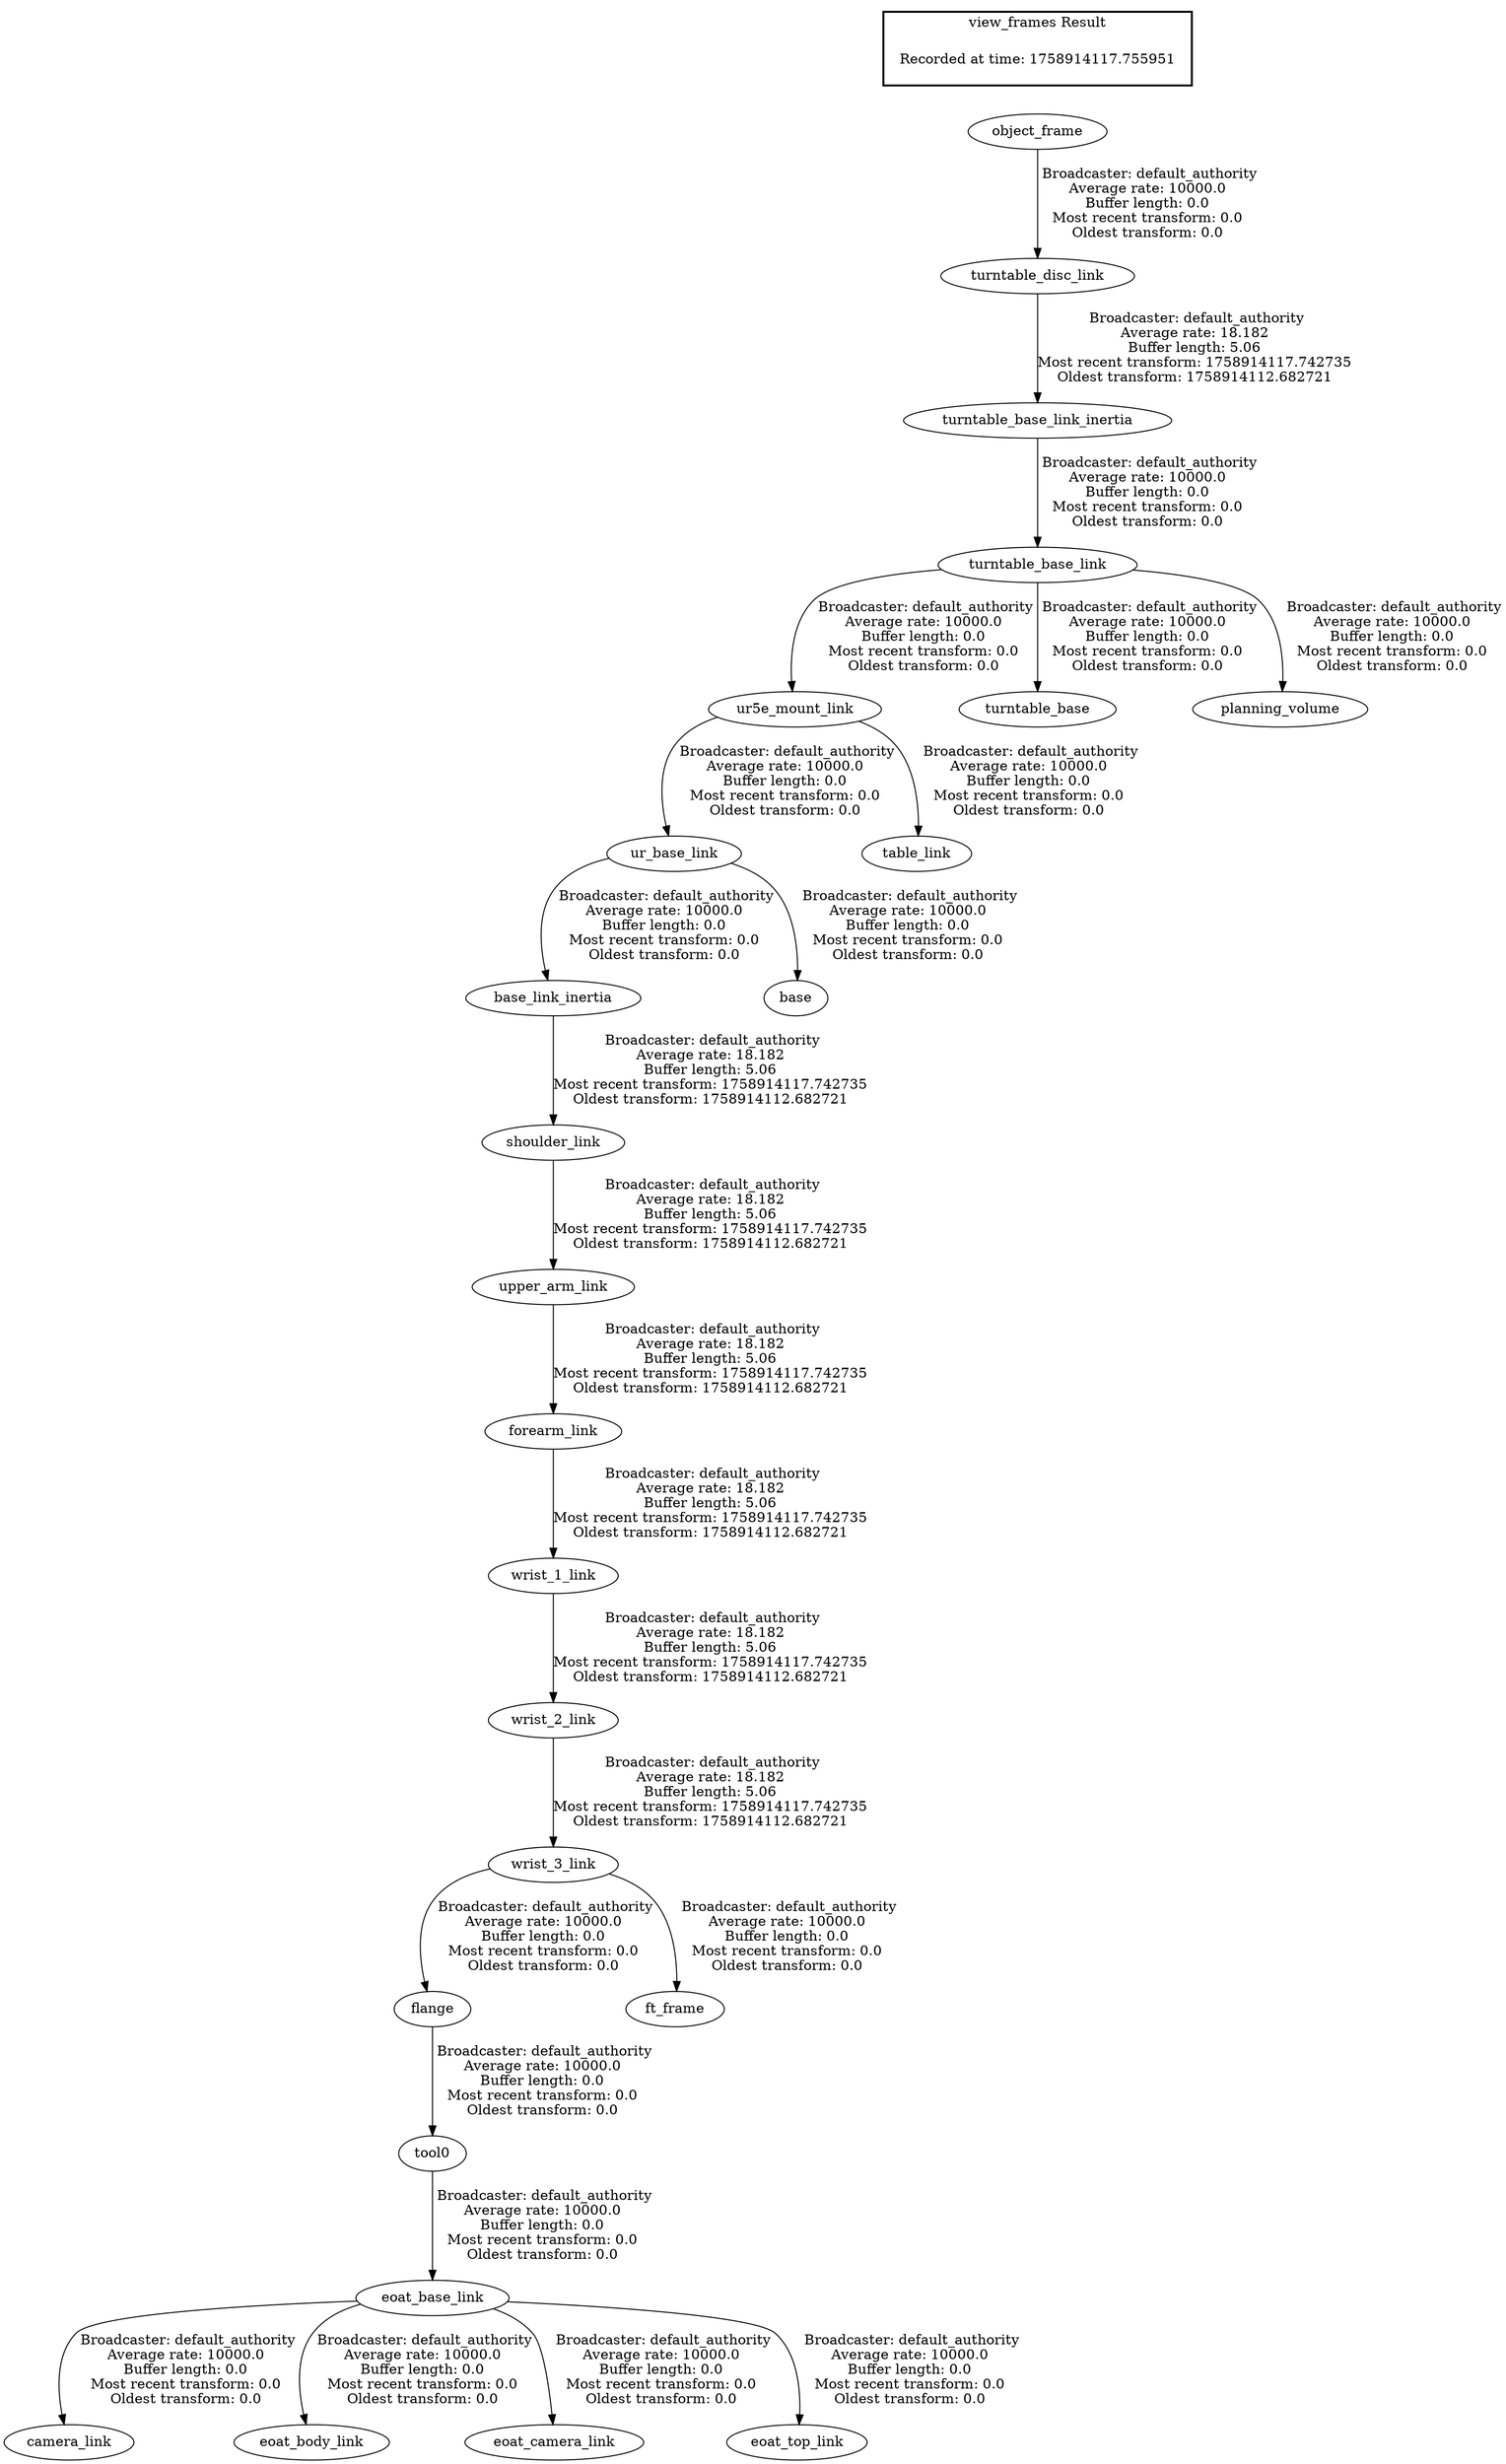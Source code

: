 digraph G {
"upper_arm_link" -> "forearm_link"[label=" Broadcaster: default_authority\nAverage rate: 18.182\nBuffer length: 5.06\nMost recent transform: 1758914117.742735\nOldest transform: 1758914112.682721\n"];
"shoulder_link" -> "upper_arm_link"[label=" Broadcaster: default_authority\nAverage rate: 18.182\nBuffer length: 5.06\nMost recent transform: 1758914117.742735\nOldest transform: 1758914112.682721\n"];
"base_link_inertia" -> "shoulder_link"[label=" Broadcaster: default_authority\nAverage rate: 18.182\nBuffer length: 5.06\nMost recent transform: 1758914117.742735\nOldest transform: 1758914112.682721\n"];
"ur_base_link" -> "base_link_inertia"[label=" Broadcaster: default_authority\nAverage rate: 10000.0\nBuffer length: 0.0\nMost recent transform: 0.0\nOldest transform: 0.0\n"];
"turntable_disc_link" -> "turntable_base_link_inertia"[label=" Broadcaster: default_authority\nAverage rate: 18.182\nBuffer length: 5.06\nMost recent transform: 1758914117.742735\nOldest transform: 1758914112.682721\n"];
"object_frame" -> "turntable_disc_link"[label=" Broadcaster: default_authority\nAverage rate: 10000.0\nBuffer length: 0.0\nMost recent transform: 0.0\nOldest transform: 0.0\n"];
"forearm_link" -> "wrist_1_link"[label=" Broadcaster: default_authority\nAverage rate: 18.182\nBuffer length: 5.06\nMost recent transform: 1758914117.742735\nOldest transform: 1758914112.682721\n"];
"wrist_1_link" -> "wrist_2_link"[label=" Broadcaster: default_authority\nAverage rate: 18.182\nBuffer length: 5.06\nMost recent transform: 1758914117.742735\nOldest transform: 1758914112.682721\n"];
"wrist_2_link" -> "wrist_3_link"[label=" Broadcaster: default_authority\nAverage rate: 18.182\nBuffer length: 5.06\nMost recent transform: 1758914117.742735\nOldest transform: 1758914112.682721\n"];
"turntable_base_link_inertia" -> "turntable_base_link"[label=" Broadcaster: default_authority\nAverage rate: 10000.0\nBuffer length: 0.0\nMost recent transform: 0.0\nOldest transform: 0.0\n"];
"turntable_base_link" -> "ur5e_mount_link"[label=" Broadcaster: default_authority\nAverage rate: 10000.0\nBuffer length: 0.0\nMost recent transform: 0.0\nOldest transform: 0.0\n"];
"eoat_base_link" -> "camera_link"[label=" Broadcaster: default_authority\nAverage rate: 10000.0\nBuffer length: 0.0\nMost recent transform: 0.0\nOldest transform: 0.0\n"];
"tool0" -> "eoat_base_link"[label=" Broadcaster: default_authority\nAverage rate: 10000.0\nBuffer length: 0.0\nMost recent transform: 0.0\nOldest transform: 0.0\n"];
"flange" -> "tool0"[label=" Broadcaster: default_authority\nAverage rate: 10000.0\nBuffer length: 0.0\nMost recent transform: 0.0\nOldest transform: 0.0\n"];
"eoat_base_link" -> "eoat_body_link"[label=" Broadcaster: default_authority\nAverage rate: 10000.0\nBuffer length: 0.0\nMost recent transform: 0.0\nOldest transform: 0.0\n"];
"eoat_base_link" -> "eoat_camera_link"[label=" Broadcaster: default_authority\nAverage rate: 10000.0\nBuffer length: 0.0\nMost recent transform: 0.0\nOldest transform: 0.0\n"];
"eoat_base_link" -> "eoat_top_link"[label=" Broadcaster: default_authority\nAverage rate: 10000.0\nBuffer length: 0.0\nMost recent transform: 0.0\nOldest transform: 0.0\n"];
"wrist_3_link" -> "flange"[label=" Broadcaster: default_authority\nAverage rate: 10000.0\nBuffer length: 0.0\nMost recent transform: 0.0\nOldest transform: 0.0\n"];
"ur5e_mount_link" -> "ur_base_link"[label=" Broadcaster: default_authority\nAverage rate: 10000.0\nBuffer length: 0.0\nMost recent transform: 0.0\nOldest transform: 0.0\n"];
"turntable_base_link" -> "turntable_base"[label=" Broadcaster: default_authority\nAverage rate: 10000.0\nBuffer length: 0.0\nMost recent transform: 0.0\nOldest transform: 0.0\n"];
"turntable_base_link" -> "planning_volume"[label=" Broadcaster: default_authority\nAverage rate: 10000.0\nBuffer length: 0.0\nMost recent transform: 0.0\nOldest transform: 0.0\n"];
"ur5e_mount_link" -> "table_link"[label=" Broadcaster: default_authority\nAverage rate: 10000.0\nBuffer length: 0.0\nMost recent transform: 0.0\nOldest transform: 0.0\n"];
"ur_base_link" -> "base"[label=" Broadcaster: default_authority\nAverage rate: 10000.0\nBuffer length: 0.0\nMost recent transform: 0.0\nOldest transform: 0.0\n"];
"wrist_3_link" -> "ft_frame"[label=" Broadcaster: default_authority\nAverage rate: 10000.0\nBuffer length: 0.0\nMost recent transform: 0.0\nOldest transform: 0.0\n"];
edge [style=invis];
 subgraph cluster_legend { style=bold; color=black; label ="view_frames Result";
"Recorded at time: 1758914117.755951"[ shape=plaintext ] ;
}->"object_frame";
}